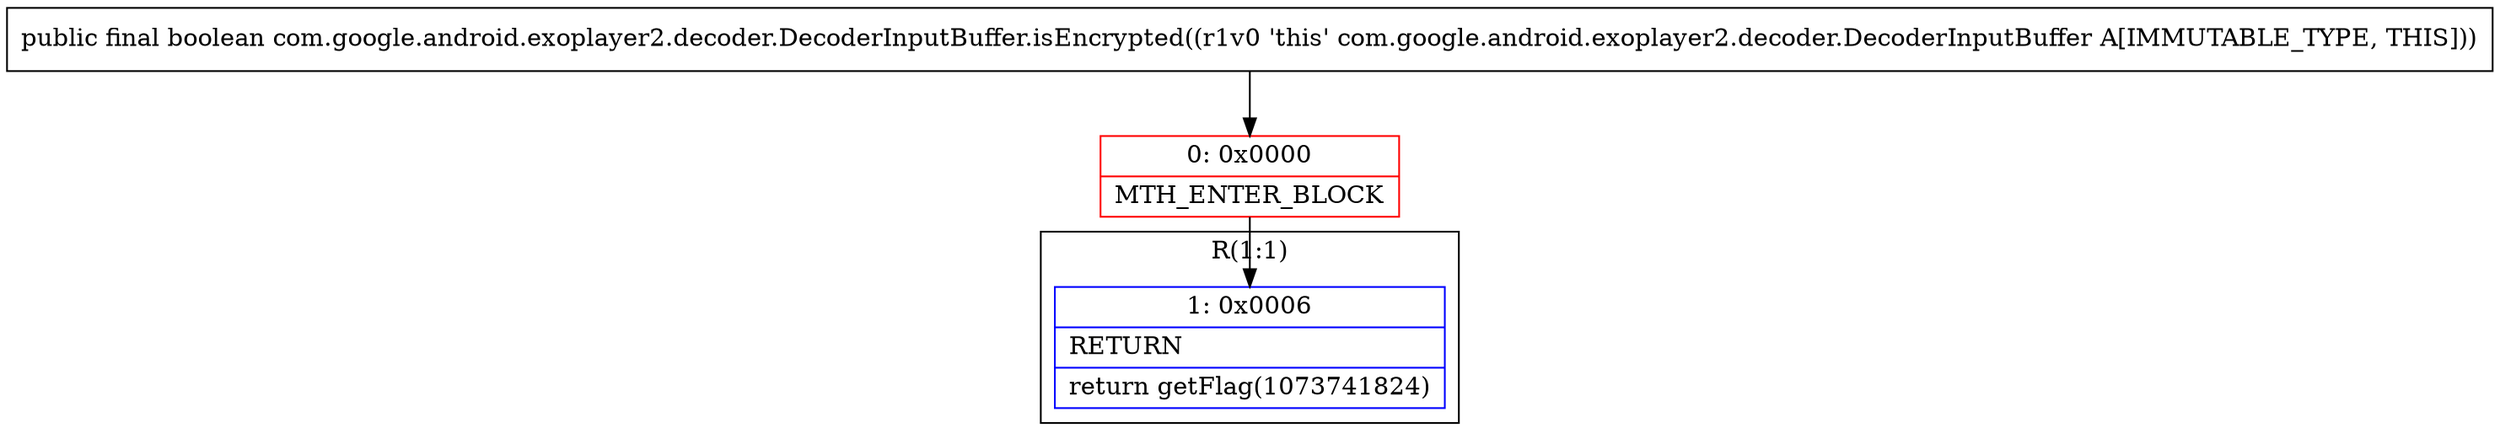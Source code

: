 digraph "CFG forcom.google.android.exoplayer2.decoder.DecoderInputBuffer.isEncrypted()Z" {
subgraph cluster_Region_935620413 {
label = "R(1:1)";
node [shape=record,color=blue];
Node_1 [shape=record,label="{1\:\ 0x0006|RETURN\l|return getFlag(1073741824)\l}"];
}
Node_0 [shape=record,color=red,label="{0\:\ 0x0000|MTH_ENTER_BLOCK\l}"];
MethodNode[shape=record,label="{public final boolean com.google.android.exoplayer2.decoder.DecoderInputBuffer.isEncrypted((r1v0 'this' com.google.android.exoplayer2.decoder.DecoderInputBuffer A[IMMUTABLE_TYPE, THIS])) }"];
MethodNode -> Node_0;
Node_0 -> Node_1;
}

